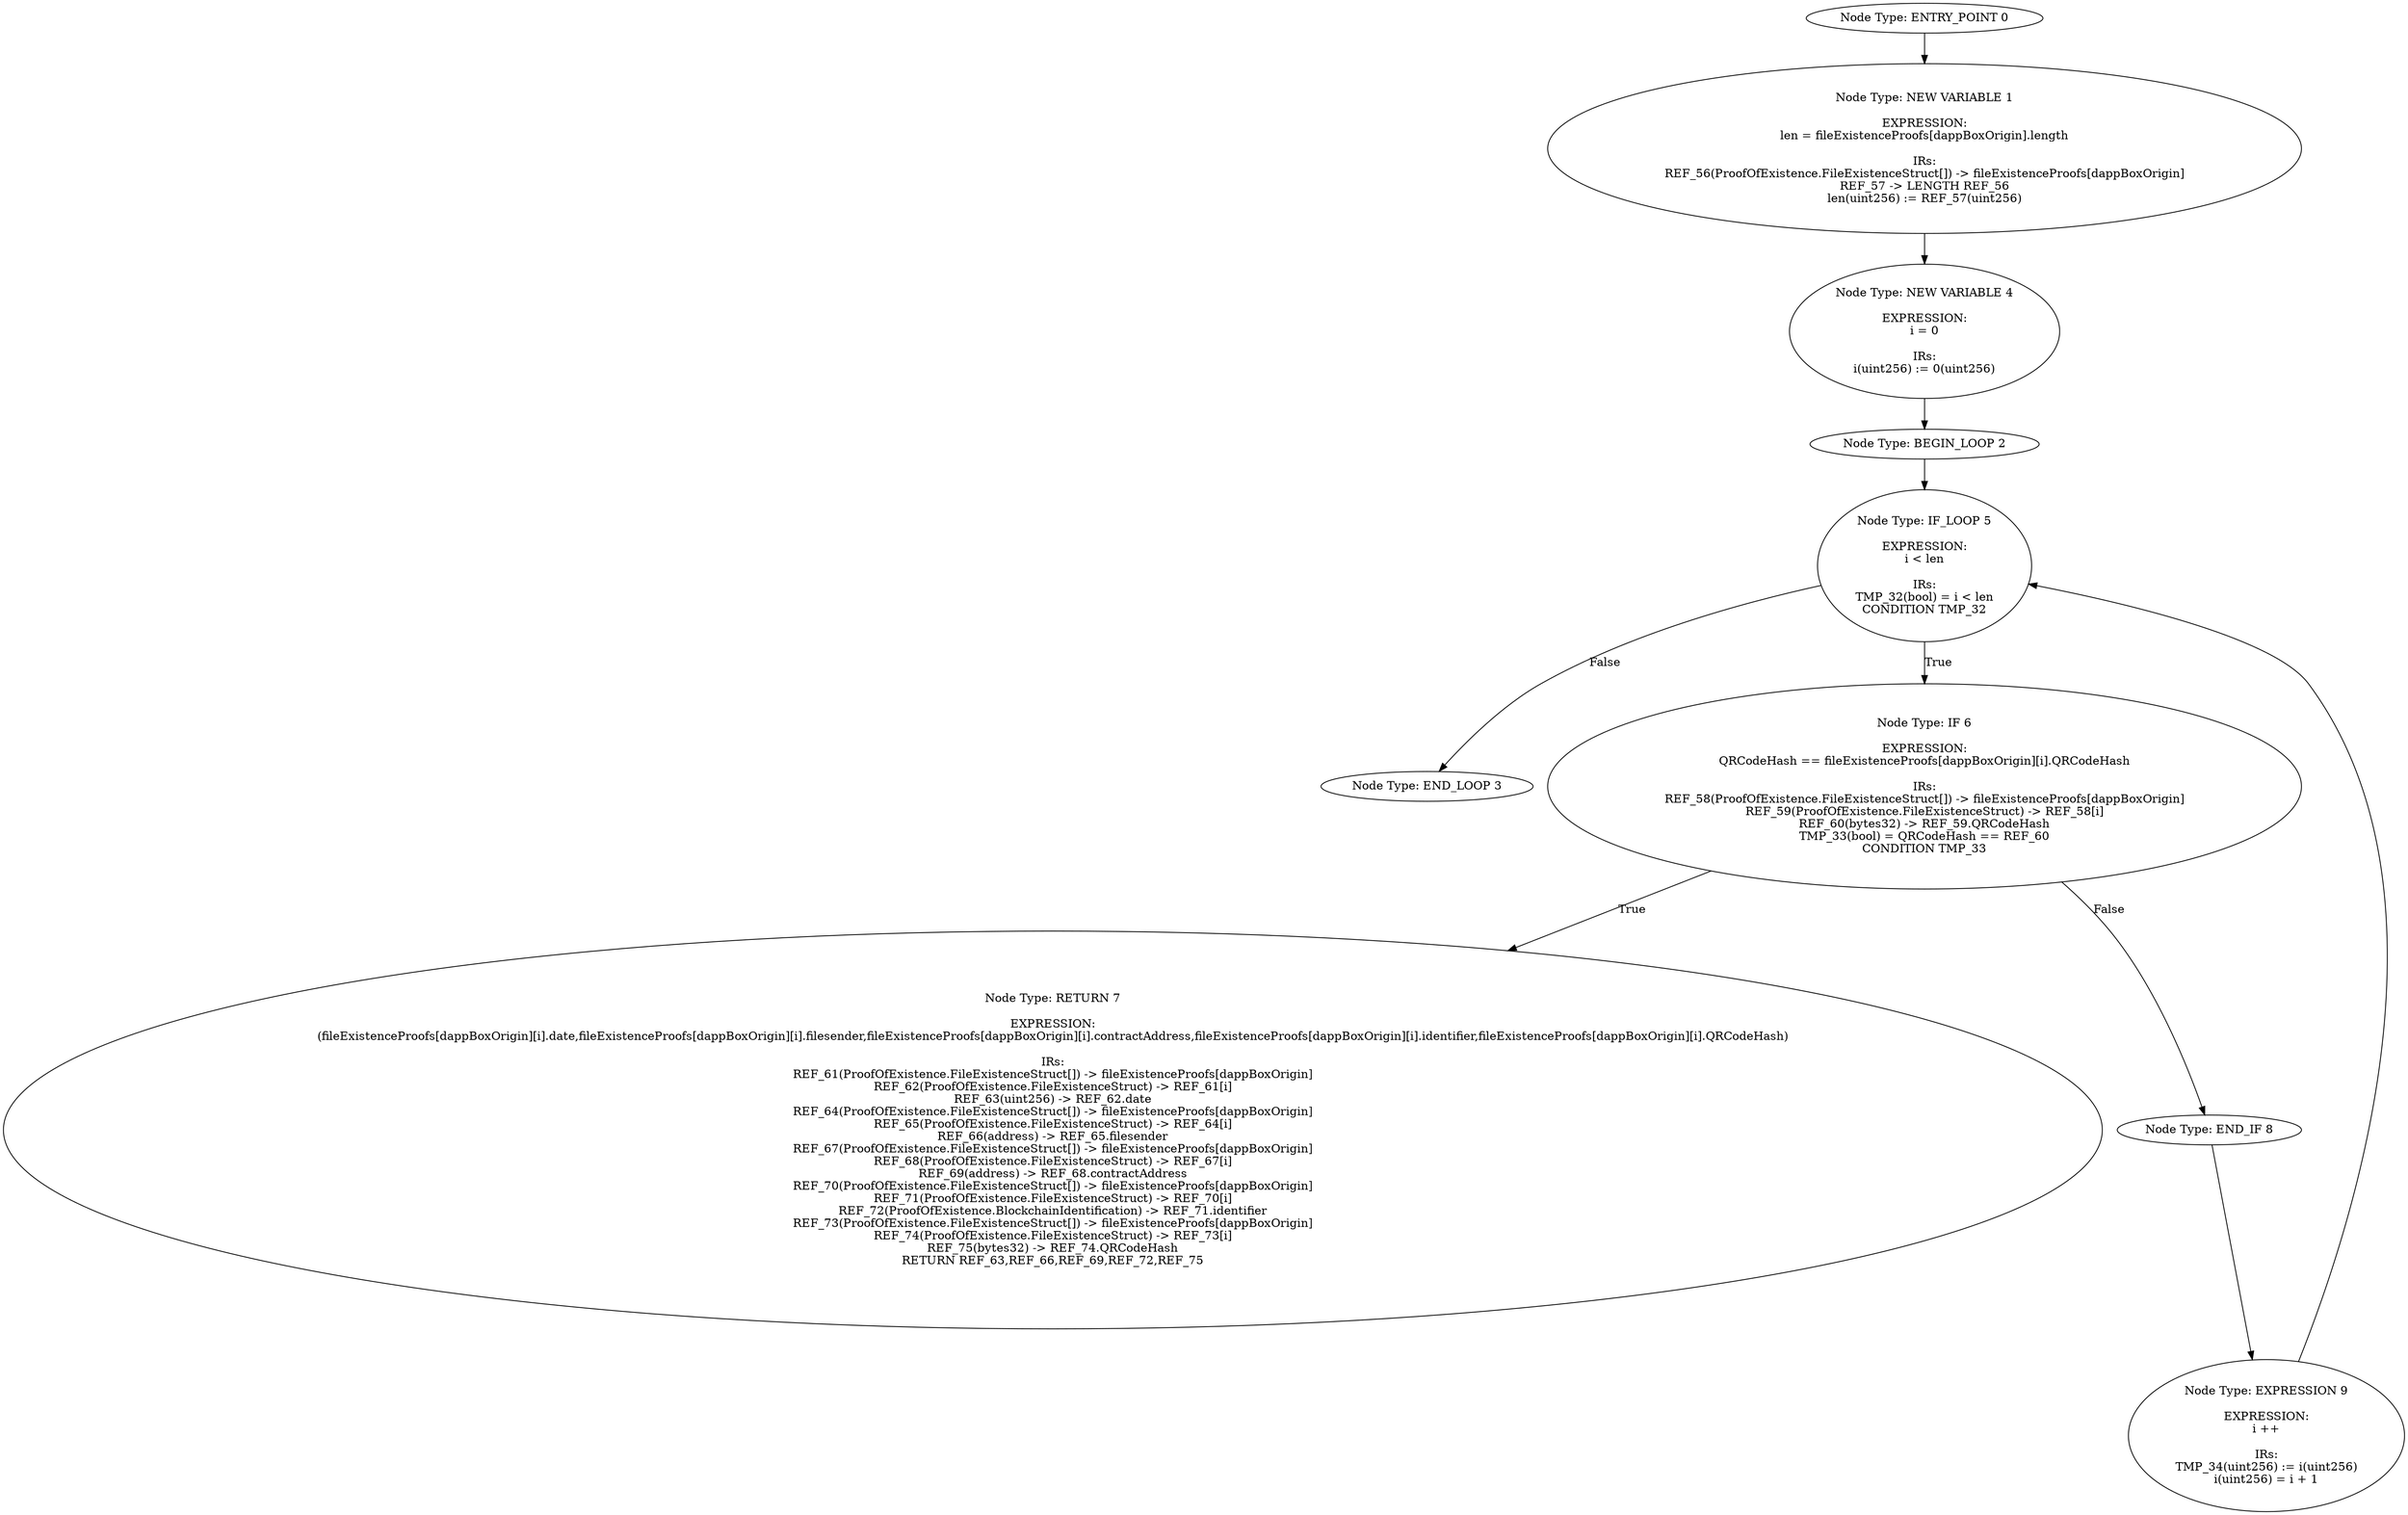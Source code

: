 digraph{
0[label="Node Type: ENTRY_POINT 0
"];
0->1;
1[label="Node Type: NEW VARIABLE 1

EXPRESSION:
len = fileExistenceProofs[dappBoxOrigin].length

IRs:
REF_56(ProofOfExistence.FileExistenceStruct[]) -> fileExistenceProofs[dappBoxOrigin]
REF_57 -> LENGTH REF_56
len(uint256) := REF_57(uint256)"];
1->4;
2[label="Node Type: BEGIN_LOOP 2
"];
2->5;
3[label="Node Type: END_LOOP 3
"];
4[label="Node Type: NEW VARIABLE 4

EXPRESSION:
i = 0

IRs:
i(uint256) := 0(uint256)"];
4->2;
5[label="Node Type: IF_LOOP 5

EXPRESSION:
i < len

IRs:
TMP_32(bool) = i < len
CONDITION TMP_32"];
5->6[label="True"];
5->3[label="False"];
6[label="Node Type: IF 6

EXPRESSION:
QRCodeHash == fileExistenceProofs[dappBoxOrigin][i].QRCodeHash

IRs:
REF_58(ProofOfExistence.FileExistenceStruct[]) -> fileExistenceProofs[dappBoxOrigin]
REF_59(ProofOfExistence.FileExistenceStruct) -> REF_58[i]
REF_60(bytes32) -> REF_59.QRCodeHash
TMP_33(bool) = QRCodeHash == REF_60
CONDITION TMP_33"];
6->7[label="True"];
6->8[label="False"];
7[label="Node Type: RETURN 7

EXPRESSION:
(fileExistenceProofs[dappBoxOrigin][i].date,fileExistenceProofs[dappBoxOrigin][i].filesender,fileExistenceProofs[dappBoxOrigin][i].contractAddress,fileExistenceProofs[dappBoxOrigin][i].identifier,fileExistenceProofs[dappBoxOrigin][i].QRCodeHash)

IRs:
REF_61(ProofOfExistence.FileExistenceStruct[]) -> fileExistenceProofs[dappBoxOrigin]
REF_62(ProofOfExistence.FileExistenceStruct) -> REF_61[i]
REF_63(uint256) -> REF_62.date
REF_64(ProofOfExistence.FileExistenceStruct[]) -> fileExistenceProofs[dappBoxOrigin]
REF_65(ProofOfExistence.FileExistenceStruct) -> REF_64[i]
REF_66(address) -> REF_65.filesender
REF_67(ProofOfExistence.FileExistenceStruct[]) -> fileExistenceProofs[dappBoxOrigin]
REF_68(ProofOfExistence.FileExistenceStruct) -> REF_67[i]
REF_69(address) -> REF_68.contractAddress
REF_70(ProofOfExistence.FileExistenceStruct[]) -> fileExistenceProofs[dappBoxOrigin]
REF_71(ProofOfExistence.FileExistenceStruct) -> REF_70[i]
REF_72(ProofOfExistence.BlockchainIdentification) -> REF_71.identifier
REF_73(ProofOfExistence.FileExistenceStruct[]) -> fileExistenceProofs[dappBoxOrigin]
REF_74(ProofOfExistence.FileExistenceStruct) -> REF_73[i]
REF_75(bytes32) -> REF_74.QRCodeHash
RETURN REF_63,REF_66,REF_69,REF_72,REF_75"];
8[label="Node Type: END_IF 8
"];
8->9;
9[label="Node Type: EXPRESSION 9

EXPRESSION:
i ++

IRs:
TMP_34(uint256) := i(uint256)
i(uint256) = i + 1"];
9->5;
}
